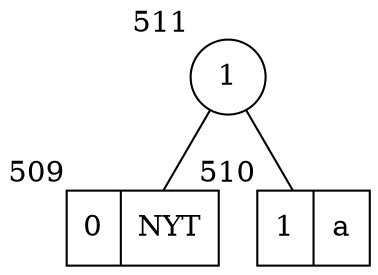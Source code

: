graph {
511[label="1",shape="circle",xlabel="511",]
509[label="0 | NYT",shape="record",xlabel="509",]
510[label="1 | a",shape="record",xlabel="510",]
511 -- 509
511 -- 510



}